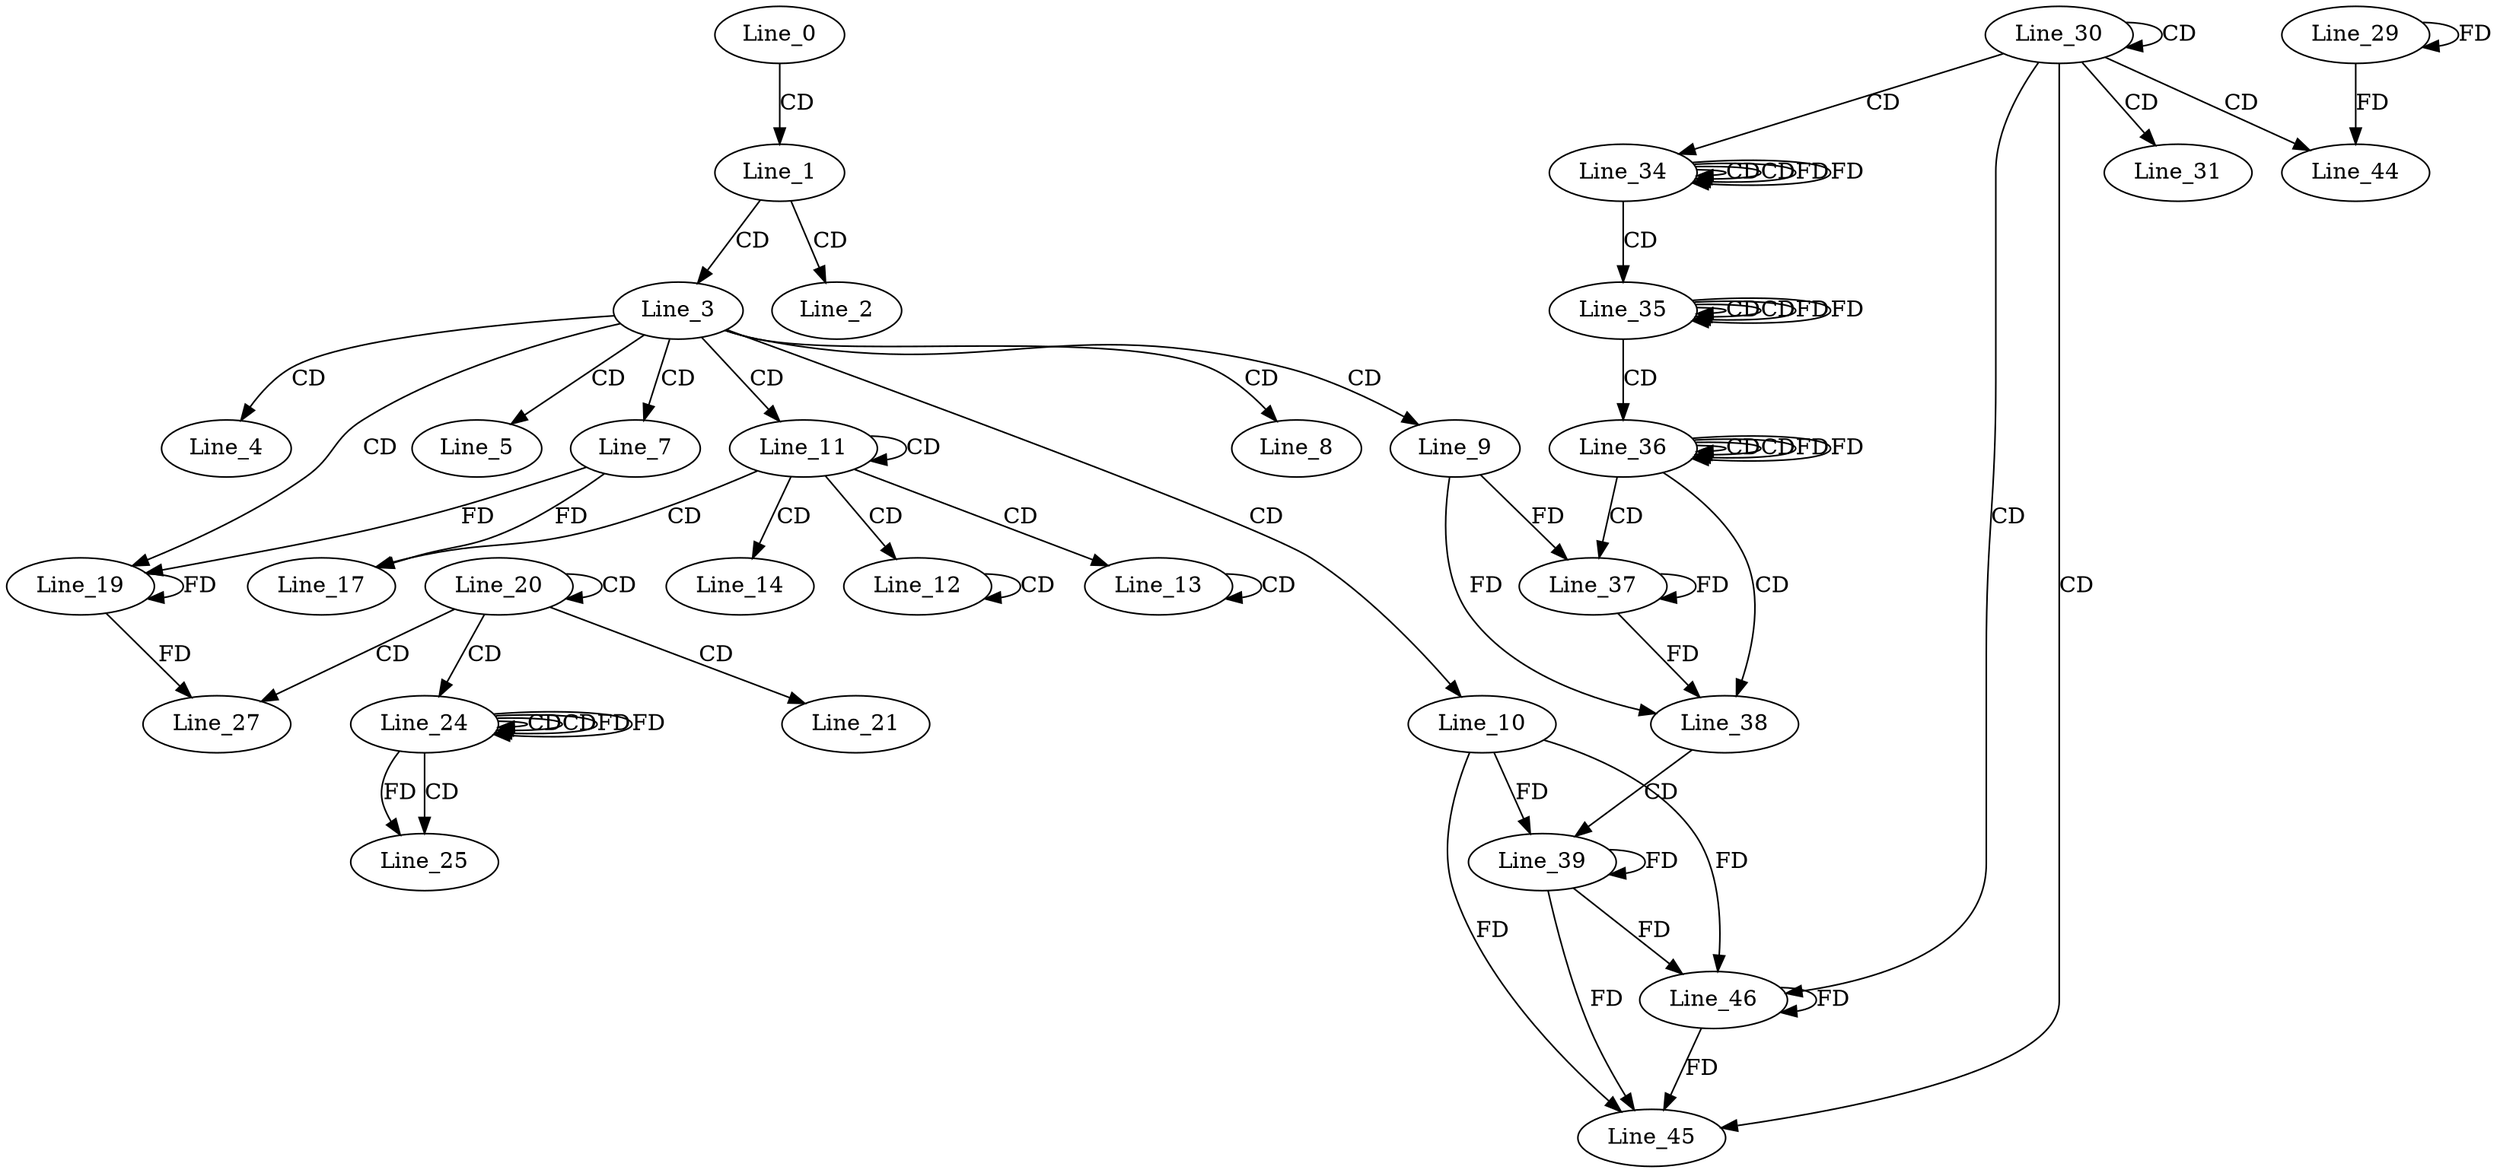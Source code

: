 digraph G {
  Line_0;
  Line_1;
  Line_2;
  Line_3;
  Line_4;
  Line_5;
  Line_7;
  Line_8;
  Line_9;
  Line_10;
  Line_11;
  Line_12;
  Line_12;
  Line_13;
  Line_13;
  Line_14;
  Line_17;
  Line_19;
  Line_20;
  Line_21;
  Line_24;
  Line_24;
  Line_24;
  Line_25;
  Line_27;
  Line_29;
  Line_30;
  Line_31;
  Line_34;
  Line_34;
  Line_34;
  Line_35;
  Line_35;
  Line_35;
  Line_36;
  Line_36;
  Line_36;
  Line_37;
  Line_38;
  Line_39;
  Line_44;
  Line_45;
  Line_46;
  Line_0 -> Line_1 [ label="CD" ];
  Line_1 -> Line_2 [ label="CD" ];
  Line_1 -> Line_3 [ label="CD" ];
  Line_3 -> Line_4 [ label="CD" ];
  Line_3 -> Line_5 [ label="CD" ];
  Line_3 -> Line_7 [ label="CD" ];
  Line_3 -> Line_8 [ label="CD" ];
  Line_3 -> Line_9 [ label="CD" ];
  Line_3 -> Line_10 [ label="CD" ];
  Line_3 -> Line_11 [ label="CD" ];
  Line_11 -> Line_11 [ label="CD" ];
  Line_11 -> Line_12 [ label="CD" ];
  Line_12 -> Line_12 [ label="CD" ];
  Line_11 -> Line_13 [ label="CD" ];
  Line_13 -> Line_13 [ label="CD" ];
  Line_11 -> Line_14 [ label="CD" ];
  Line_11 -> Line_17 [ label="CD" ];
  Line_7 -> Line_17 [ label="FD" ];
  Line_3 -> Line_19 [ label="CD" ];
  Line_7 -> Line_19 [ label="FD" ];
  Line_19 -> Line_19 [ label="FD" ];
  Line_20 -> Line_20 [ label="CD" ];
  Line_20 -> Line_21 [ label="CD" ];
  Line_20 -> Line_24 [ label="CD" ];
  Line_24 -> Line_24 [ label="CD" ];
  Line_24 -> Line_24 [ label="CD" ];
  Line_24 -> Line_24 [ label="FD" ];
  Line_24 -> Line_25 [ label="CD" ];
  Line_24 -> Line_25 [ label="FD" ];
  Line_20 -> Line_27 [ label="CD" ];
  Line_19 -> Line_27 [ label="FD" ];
  Line_29 -> Line_29 [ label="FD" ];
  Line_30 -> Line_30 [ label="CD" ];
  Line_30 -> Line_31 [ label="CD" ];
  Line_30 -> Line_34 [ label="CD" ];
  Line_34 -> Line_34 [ label="CD" ];
  Line_34 -> Line_34 [ label="CD" ];
  Line_34 -> Line_34 [ label="FD" ];
  Line_34 -> Line_35 [ label="CD" ];
  Line_35 -> Line_35 [ label="CD" ];
  Line_35 -> Line_35 [ label="CD" ];
  Line_35 -> Line_35 [ label="FD" ];
  Line_35 -> Line_36 [ label="CD" ];
  Line_36 -> Line_36 [ label="CD" ];
  Line_36 -> Line_36 [ label="CD" ];
  Line_36 -> Line_36 [ label="FD" ];
  Line_36 -> Line_37 [ label="CD" ];
  Line_37 -> Line_37 [ label="FD" ];
  Line_9 -> Line_37 [ label="FD" ];
  Line_36 -> Line_38 [ label="CD" ];
  Line_37 -> Line_38 [ label="FD" ];
  Line_9 -> Line_38 [ label="FD" ];
  Line_38 -> Line_39 [ label="CD" ];
  Line_39 -> Line_39 [ label="FD" ];
  Line_10 -> Line_39 [ label="FD" ];
  Line_30 -> Line_44 [ label="CD" ];
  Line_29 -> Line_44 [ label="FD" ];
  Line_30 -> Line_45 [ label="CD" ];
  Line_39 -> Line_45 [ label="FD" ];
  Line_10 -> Line_45 [ label="FD" ];
  Line_30 -> Line_46 [ label="CD" ];
  Line_39 -> Line_46 [ label="FD" ];
  Line_46 -> Line_46 [ label="FD" ];
  Line_10 -> Line_46 [ label="FD" ];
  Line_24 -> Line_24 [ label="FD" ];
  Line_46 -> Line_45 [ label="FD" ];
  Line_34 -> Line_34 [ label="FD" ];
  Line_35 -> Line_35 [ label="FD" ];
  Line_36 -> Line_36 [ label="FD" ];
}
